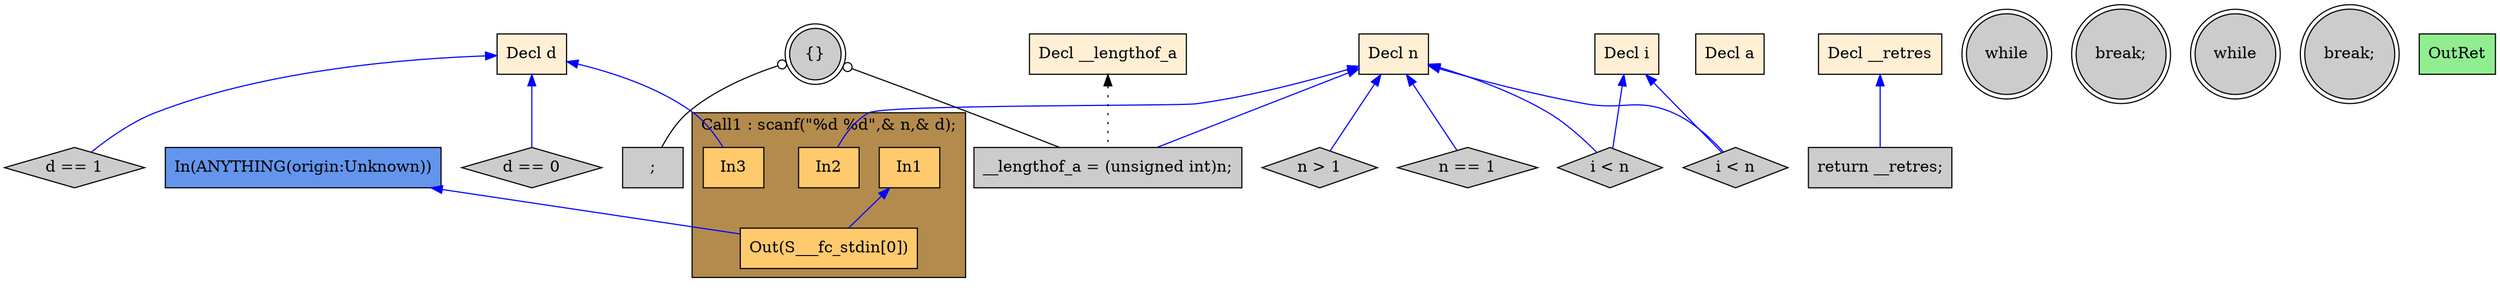 digraph G {
  rankdir=TB;
  node [style="filled", ];
  2 [label="Decl n", fillcolor="#FFEFD5", shape=box, ];
  3 [label="Decl d", fillcolor="#FFEFD5", shape=box, ];
  4 [label="Decl i", fillcolor="#FFEFD5", shape=box, ];
  5 [label="Decl a", fillcolor="#FFEFD5", shape=box, ];
  6 [label="Decl __lengthof_a", fillcolor="#FFEFD5", shape=box, ];
  7 [label="Decl __retres", fillcolor="#FFEFD5", shape=box, ];
  9 [label="In1", fillcolor="#FFCA6E", shape=box, ];
  10 [label="In2", fillcolor="#FFCA6E", shape=box, ];
  11 [label="In3", fillcolor="#FFCA6E", shape=box, ];
  12 [label="Out(S___fc_stdin[0])", fillcolor="#FFCA6E", shape=box, ];
  13 [label="{}", fillcolor="#CCCCCC", shape=doublecircle, ];
  14 [label=";", fillcolor="#CCCCCC", shape=box, ];
  15 [label="__lengthof_a = (unsigned int)n;", fillcolor="#CCCCCC",
      shape=box, ];
  16 [label="while", fillcolor="#CCCCCC", shape=doublecircle, ];
  17 [label="i < n", fillcolor="#CCCCCC", shape=diamond, ];
  18 [label="break;", fillcolor="#CCCCCC", shape=doublecircle, ];
  19 [label="d == 0", fillcolor="#CCCCCC", shape=diamond, ];
  20 [label="n > 1", fillcolor="#CCCCCC", shape=diamond, ];
  21 [label="n == 1", fillcolor="#CCCCCC", shape=diamond, ];
  22 [label="d == 1", fillcolor="#CCCCCC", shape=diamond, ];
  23 [label="while", fillcolor="#CCCCCC", shape=doublecircle, ];
  24 [label="i < n", fillcolor="#CCCCCC", shape=diamond, ];
  25 [label="break;", fillcolor="#CCCCCC", shape=doublecircle, ];
  26 [label="return __retres;", fillcolor="#CCCCCC", shape=box, ];
  27 [label="OutRet", fillcolor="#90EE90", shape=box, ];
  28 [label="In(ANYTHING(origin:Unknown))", fillcolor="#6495ED", shape=box, ];
  
  subgraph cluster_Call1 { label="Call1 : scanf(\"%d %d\",& n,& d);";
                           fillcolor="#B38B4D"; style="filled"; 12;11;10;9;
     };
  
  edge [dir=back, ];
  2 -> 10 [color="#0000FF", ];
  3 -> 11 [color="#0000FF", ];
  9 -> 12 [color="#0000FF", ];
  28 -> 12 [color="#0000FF", ];
  13 -> 14 [color="#000000", arrowtail=odot, ];
  2 -> 15 [color="#0000FF", ];
  6 -> 15 [color="#000000", style="dotted", ];
  13 -> 15 [color="#000000", arrowtail=odot, ];
  2 -> 17 [color="#0000FF", ];
  4 -> 17 [color="#0000FF", ];
  3 -> 19 [color="#0000FF", ];
  2 -> 20 [color="#0000FF", ];
  2 -> 21 [color="#0000FF", ];
  3 -> 22 [color="#0000FF", ];
  2 -> 24 [color="#0000FF", ];
  4 -> 24 [color="#0000FF", ];
  7 -> 26 [color="#0000FF", ];
  
  }